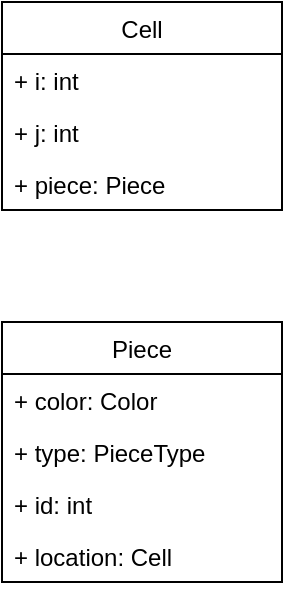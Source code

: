 <mxfile version="13.4.4" type="device"><diagram id="vNBW5sWuVodvUrdaZEwi" name="Page-1"><mxGraphModel dx="1422" dy="763" grid="1" gridSize="10" guides="1" tooltips="1" connect="1" arrows="1" fold="1" page="1" pageScale="1" pageWidth="850" pageHeight="1100" math="0" shadow="0"><root><mxCell id="0"/><mxCell id="1" parent="0"/><mxCell id="Q_g1043cFZ6b_WxP7xxO-6" value="Cell" style="swimlane;fontStyle=0;childLayout=stackLayout;horizontal=1;startSize=26;fillColor=none;horizontalStack=0;resizeParent=1;resizeParentMax=0;resizeLast=0;collapsible=1;marginBottom=0;" vertex="1" parent="1"><mxGeometry x="320" y="240" width="140" height="104" as="geometry"/></mxCell><mxCell id="Q_g1043cFZ6b_WxP7xxO-7" value="+ i: int" style="text;strokeColor=none;fillColor=none;align=left;verticalAlign=top;spacingLeft=4;spacingRight=4;overflow=hidden;rotatable=0;points=[[0,0.5],[1,0.5]];portConstraint=eastwest;" vertex="1" parent="Q_g1043cFZ6b_WxP7xxO-6"><mxGeometry y="26" width="140" height="26" as="geometry"/></mxCell><mxCell id="Q_g1043cFZ6b_WxP7xxO-8" value="+ j: int" style="text;strokeColor=none;fillColor=none;align=left;verticalAlign=top;spacingLeft=4;spacingRight=4;overflow=hidden;rotatable=0;points=[[0,0.5],[1,0.5]];portConstraint=eastwest;" vertex="1" parent="Q_g1043cFZ6b_WxP7xxO-6"><mxGeometry y="52" width="140" height="26" as="geometry"/></mxCell><mxCell id="Q_g1043cFZ6b_WxP7xxO-9" value="+ piece: Piece" style="text;strokeColor=none;fillColor=none;align=left;verticalAlign=top;spacingLeft=4;spacingRight=4;overflow=hidden;rotatable=0;points=[[0,0.5],[1,0.5]];portConstraint=eastwest;" vertex="1" parent="Q_g1043cFZ6b_WxP7xxO-6"><mxGeometry y="78" width="140" height="26" as="geometry"/></mxCell><mxCell id="Q_g1043cFZ6b_WxP7xxO-10" value="Piece" style="swimlane;fontStyle=0;childLayout=stackLayout;horizontal=1;startSize=26;fillColor=none;horizontalStack=0;resizeParent=1;resizeParentMax=0;resizeLast=0;collapsible=1;marginBottom=0;" vertex="1" parent="1"><mxGeometry x="320" y="400" width="140" height="130" as="geometry"/></mxCell><mxCell id="Q_g1043cFZ6b_WxP7xxO-11" value="+ color: Color" style="text;strokeColor=none;fillColor=none;align=left;verticalAlign=top;spacingLeft=4;spacingRight=4;overflow=hidden;rotatable=0;points=[[0,0.5],[1,0.5]];portConstraint=eastwest;" vertex="1" parent="Q_g1043cFZ6b_WxP7xxO-10"><mxGeometry y="26" width="140" height="26" as="geometry"/></mxCell><mxCell id="Q_g1043cFZ6b_WxP7xxO-12" value="+ type: PieceType" style="text;strokeColor=none;fillColor=none;align=left;verticalAlign=top;spacingLeft=4;spacingRight=4;overflow=hidden;rotatable=0;points=[[0,0.5],[1,0.5]];portConstraint=eastwest;" vertex="1" parent="Q_g1043cFZ6b_WxP7xxO-10"><mxGeometry y="52" width="140" height="26" as="geometry"/></mxCell><mxCell id="Q_g1043cFZ6b_WxP7xxO-14" value="+ id: int" style="text;strokeColor=none;fillColor=none;align=left;verticalAlign=top;spacingLeft=4;spacingRight=4;overflow=hidden;rotatable=0;points=[[0,0.5],[1,0.5]];portConstraint=eastwest;" vertex="1" parent="Q_g1043cFZ6b_WxP7xxO-10"><mxGeometry y="78" width="140" height="26" as="geometry"/></mxCell><mxCell id="Q_g1043cFZ6b_WxP7xxO-13" value="+ location: Cell" style="text;strokeColor=none;fillColor=none;align=left;verticalAlign=top;spacingLeft=4;spacingRight=4;overflow=hidden;rotatable=0;points=[[0,0.5],[1,0.5]];portConstraint=eastwest;" vertex="1" parent="Q_g1043cFZ6b_WxP7xxO-10"><mxGeometry y="104" width="140" height="26" as="geometry"/></mxCell></root></mxGraphModel></diagram></mxfile>